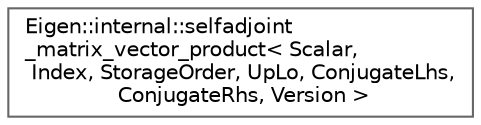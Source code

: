 digraph "Graphical Class Hierarchy"
{
 // LATEX_PDF_SIZE
  bgcolor="transparent";
  edge [fontname=Helvetica,fontsize=10,labelfontname=Helvetica,labelfontsize=10];
  node [fontname=Helvetica,fontsize=10,shape=box,height=0.2,width=0.4];
  rankdir="LR";
  Node0 [id="Node000000",label="Eigen::internal::selfadjoint\l_matrix_vector_product\< Scalar,\l Index, StorageOrder, UpLo, ConjugateLhs,\l ConjugateRhs, Version \>",height=0.2,width=0.4,color="grey40", fillcolor="white", style="filled",URL="$structEigen_1_1internal_1_1selfadjoint__matrix__vector__product.html",tooltip=" "];
}
